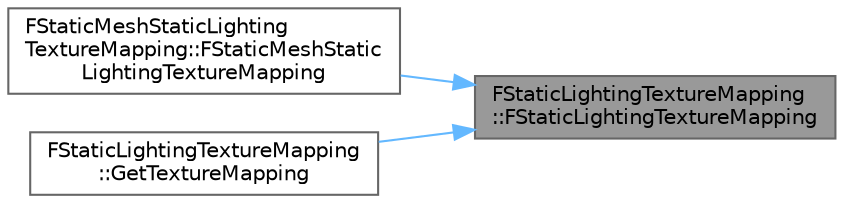 digraph "FStaticLightingTextureMapping::FStaticLightingTextureMapping"
{
 // INTERACTIVE_SVG=YES
 // LATEX_PDF_SIZE
  bgcolor="transparent";
  edge [fontname=Helvetica,fontsize=10,labelfontname=Helvetica,labelfontsize=10];
  node [fontname=Helvetica,fontsize=10,shape=box,height=0.2,width=0.4];
  rankdir="RL";
  Node1 [id="Node000001",label="FStaticLightingTextureMapping\l::FStaticLightingTextureMapping",height=0.2,width=0.4,color="gray40", fillcolor="grey60", style="filled", fontcolor="black",tooltip="Initialization constructor."];
  Node1 -> Node2 [id="edge1_Node000001_Node000002",dir="back",color="steelblue1",style="solid",tooltip=" "];
  Node2 [id="Node000002",label="FStaticMeshStaticLighting\lTextureMapping::FStaticMeshStatic\lLightingTextureMapping",height=0.2,width=0.4,color="grey40", fillcolor="white", style="filled",URL="$d4/de1/classFStaticMeshStaticLightingTextureMapping.html#ab329fe1c4da81222ad91e2923b83ffeb",tooltip=" "];
  Node1 -> Node3 [id="edge2_Node000001_Node000003",dir="back",color="steelblue1",style="solid",tooltip=" "];
  Node3 [id="Node000003",label="FStaticLightingTextureMapping\l::GetTextureMapping",height=0.2,width=0.4,color="grey40", fillcolor="white", style="filled",URL="$d4/d4d/classFStaticLightingTextureMapping.html#abbfeae2271d4c68881807ab871082556",tooltip=" "];
}
